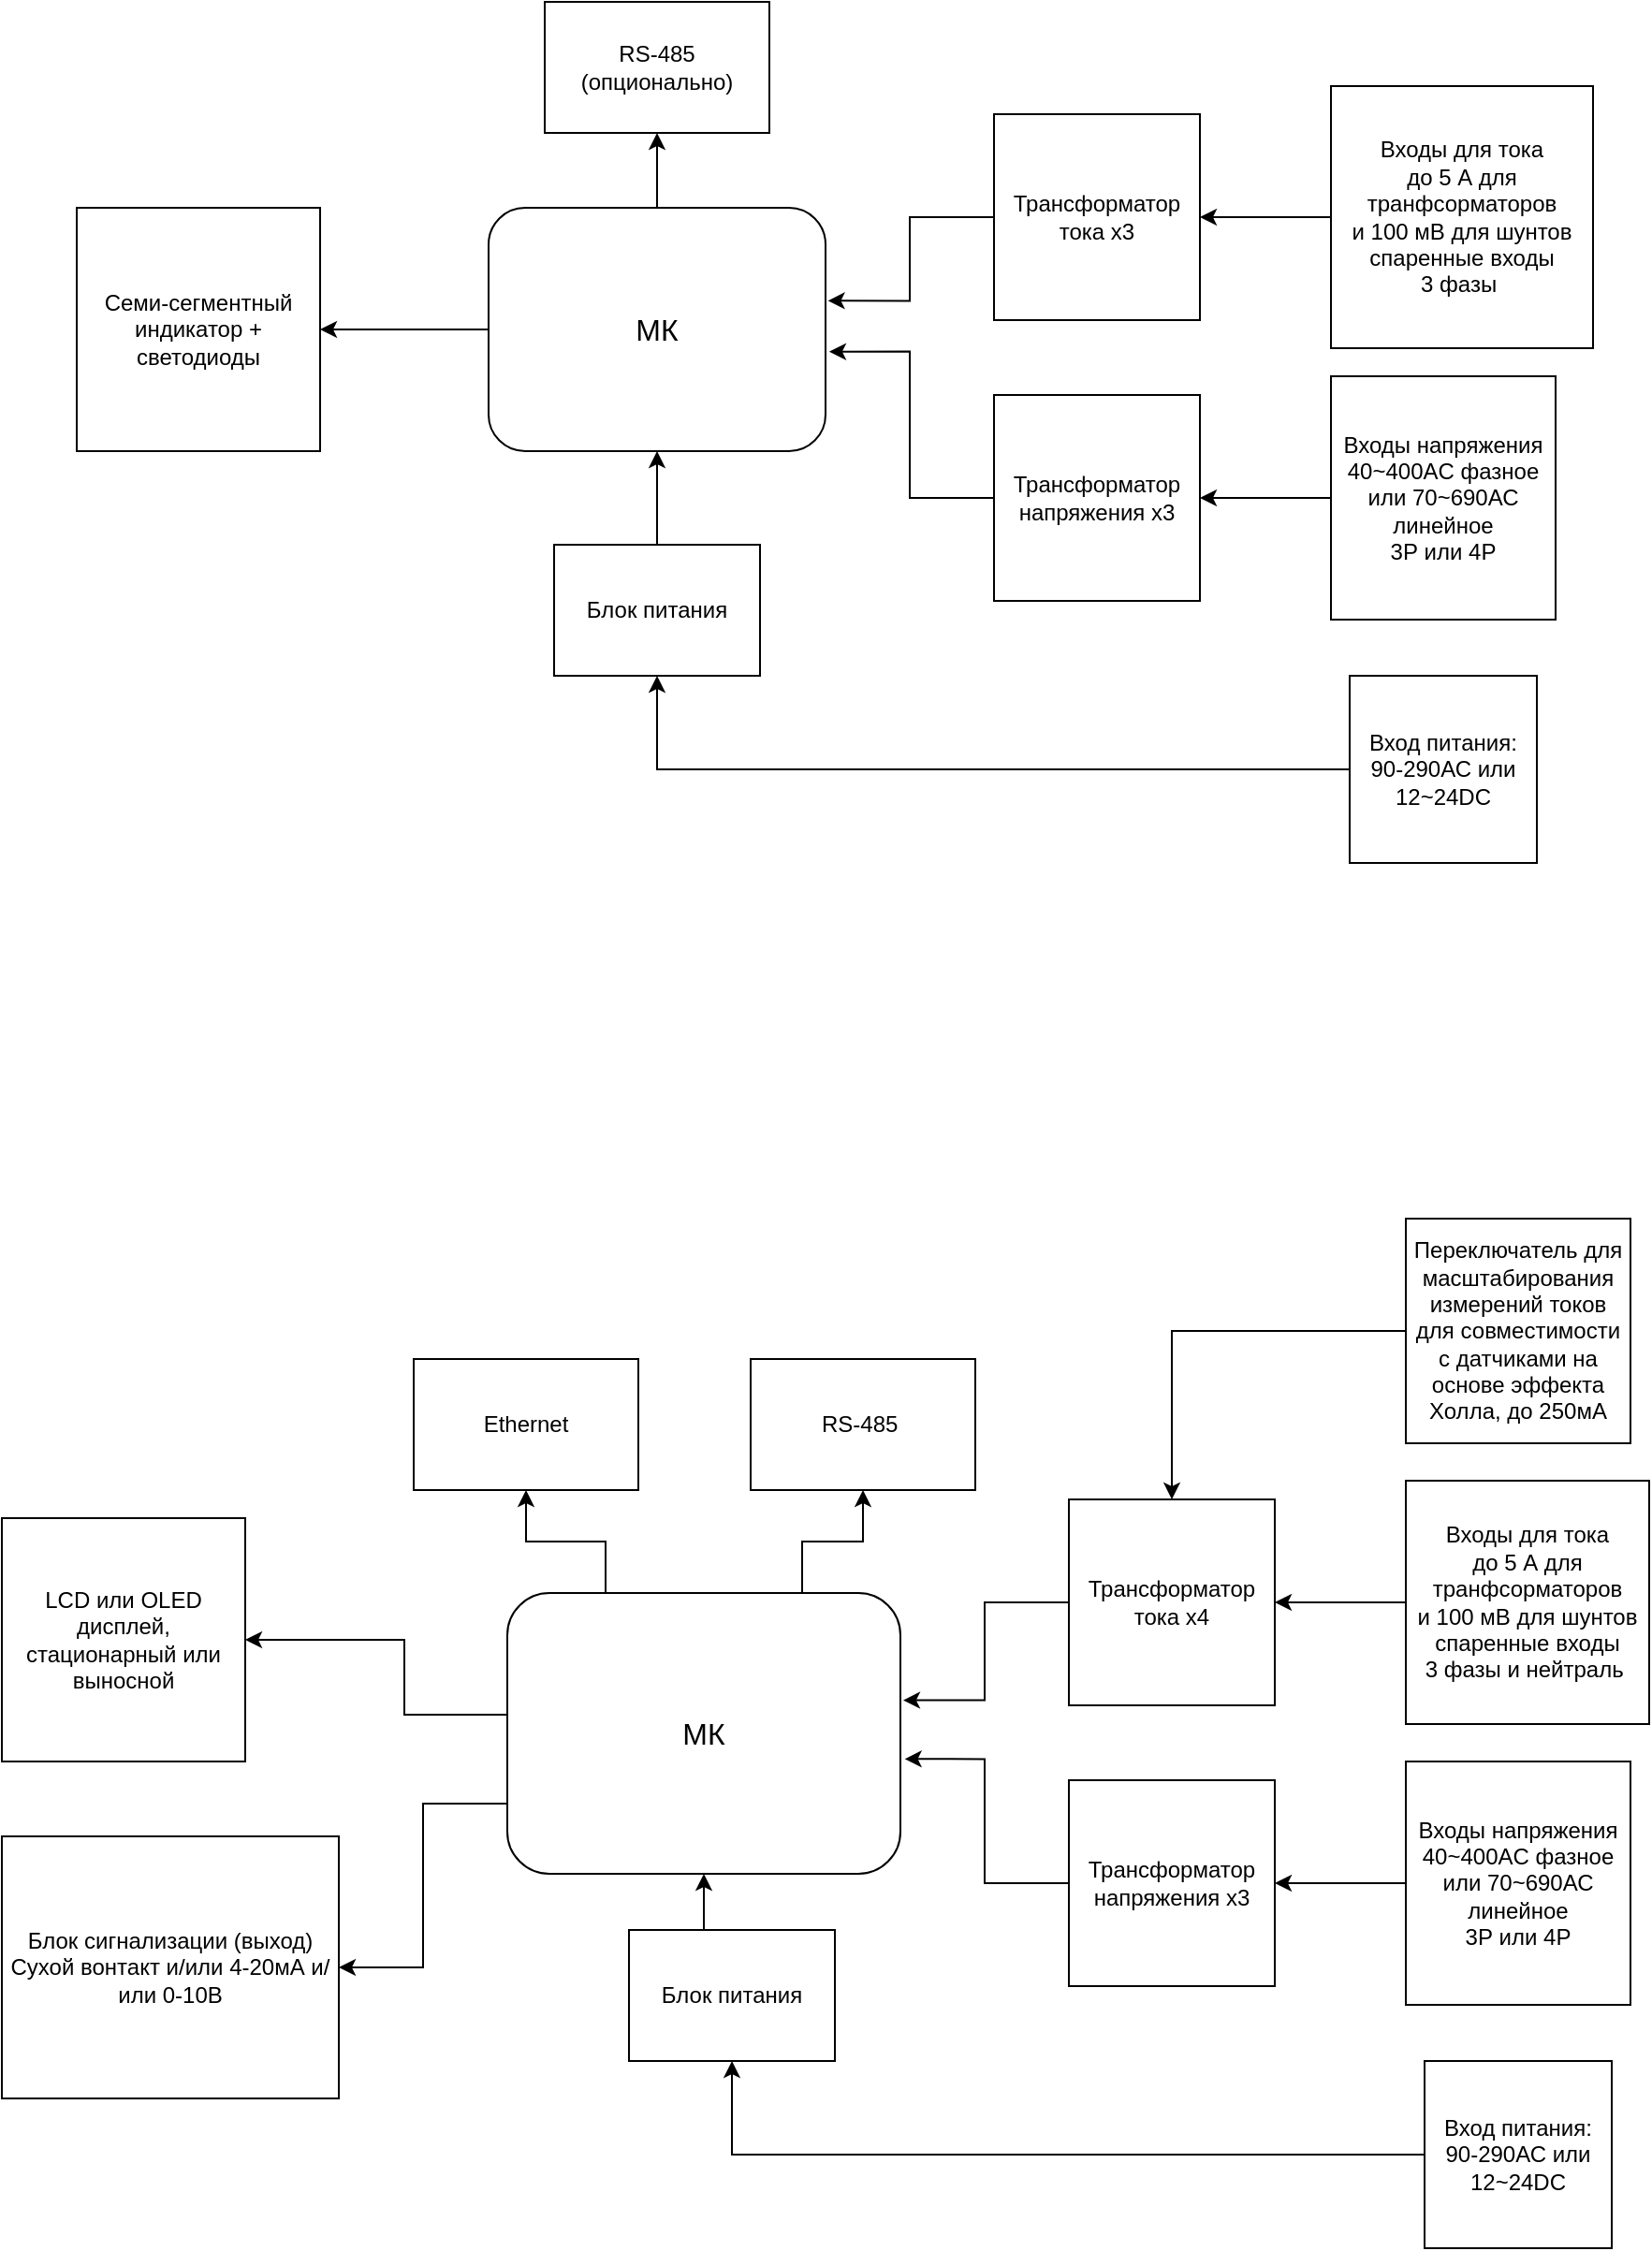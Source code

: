 <mxfile version="23.1.5" type="github">
  <diagram name="Страница — 1" id="n5297YDXWTuSqS-TeUuD">
    <mxGraphModel dx="1562" dy="818" grid="1" gridSize="10" guides="1" tooltips="1" connect="1" arrows="1" fold="1" page="1" pageScale="1" pageWidth="2339" pageHeight="3300" math="0" shadow="0">
      <root>
        <mxCell id="0" />
        <mxCell id="1" parent="0" />
        <mxCell id="Zt0sIPypEy9pdhqAK2nU-18" style="edgeStyle=orthogonalEdgeStyle;rounded=0;orthogonalLoop=1;jettySize=auto;html=1;exitX=0;exitY=0.5;exitDx=0;exitDy=0;entryX=1;entryY=0.5;entryDx=0;entryDy=0;" edge="1" parent="1" source="Zt0sIPypEy9pdhqAK2nU-1" target="Zt0sIPypEy9pdhqAK2nU-7">
          <mxGeometry relative="1" as="geometry" />
        </mxCell>
        <mxCell id="Zt0sIPypEy9pdhqAK2nU-19" style="edgeStyle=orthogonalEdgeStyle;rounded=0;orthogonalLoop=1;jettySize=auto;html=1;exitX=0.5;exitY=0;exitDx=0;exitDy=0;entryX=0.5;entryY=1;entryDx=0;entryDy=0;" edge="1" parent="1" source="Zt0sIPypEy9pdhqAK2nU-1" target="Zt0sIPypEy9pdhqAK2nU-4">
          <mxGeometry relative="1" as="geometry" />
        </mxCell>
        <mxCell id="Zt0sIPypEy9pdhqAK2nU-1" value="&lt;font style=&quot;font-size: 16px;&quot;&gt;МК&lt;/font&gt;" style="rounded=1;whiteSpace=wrap;html=1;" vertex="1" parent="1">
          <mxGeometry x="570" y="170" width="180" height="130" as="geometry" />
        </mxCell>
        <mxCell id="Zt0sIPypEy9pdhqAK2nU-2" value="Трансформатор напряжения х3" style="whiteSpace=wrap;html=1;aspect=fixed;" vertex="1" parent="1">
          <mxGeometry x="840" y="270" width="110" height="110" as="geometry" />
        </mxCell>
        <mxCell id="Zt0sIPypEy9pdhqAK2nU-3" value="Трансформатор тока х3" style="whiteSpace=wrap;html=1;aspect=fixed;" vertex="1" parent="1">
          <mxGeometry x="840" y="120" width="110" height="110" as="geometry" />
        </mxCell>
        <mxCell id="Zt0sIPypEy9pdhqAK2nU-4" value="RS-485 (опционально)" style="rounded=0;whiteSpace=wrap;html=1;" vertex="1" parent="1">
          <mxGeometry x="600" y="60" width="120" height="70" as="geometry" />
        </mxCell>
        <mxCell id="Zt0sIPypEy9pdhqAK2nU-17" style="edgeStyle=orthogonalEdgeStyle;rounded=0;orthogonalLoop=1;jettySize=auto;html=1;exitX=0.5;exitY=0;exitDx=0;exitDy=0;entryX=0.5;entryY=1;entryDx=0;entryDy=0;" edge="1" parent="1" source="Zt0sIPypEy9pdhqAK2nU-5" target="Zt0sIPypEy9pdhqAK2nU-1">
          <mxGeometry relative="1" as="geometry" />
        </mxCell>
        <mxCell id="Zt0sIPypEy9pdhqAK2nU-5" value="Блок питания" style="rounded=0;whiteSpace=wrap;html=1;" vertex="1" parent="1">
          <mxGeometry x="605" y="350" width="110" height="70" as="geometry" />
        </mxCell>
        <mxCell id="Zt0sIPypEy9pdhqAK2nU-14" style="edgeStyle=orthogonalEdgeStyle;rounded=0;orthogonalLoop=1;jettySize=auto;html=1;exitX=0;exitY=0.5;exitDx=0;exitDy=0;" edge="1" parent="1" source="Zt0sIPypEy9pdhqAK2nU-6" target="Zt0sIPypEy9pdhqAK2nU-2">
          <mxGeometry relative="1" as="geometry" />
        </mxCell>
        <mxCell id="Zt0sIPypEy9pdhqAK2nU-6" value="&amp;nbsp;Входы напряжения&amp;nbsp;&lt;div&gt;40~400AC фазное или 70~690АС линейное&lt;/div&gt;&lt;div&gt;3Р или 4Р&lt;/div&gt;" style="rounded=0;whiteSpace=wrap;html=1;" vertex="1" parent="1">
          <mxGeometry x="1020" y="260" width="120" height="130" as="geometry" />
        </mxCell>
        <mxCell id="Zt0sIPypEy9pdhqAK2nU-7" value="Семи-сегментный индикатор + светодиоды" style="rounded=0;whiteSpace=wrap;html=1;" vertex="1" parent="1">
          <mxGeometry x="350" y="170" width="130" height="130" as="geometry" />
        </mxCell>
        <mxCell id="Zt0sIPypEy9pdhqAK2nU-16" style="edgeStyle=orthogonalEdgeStyle;rounded=0;orthogonalLoop=1;jettySize=auto;html=1;exitX=0;exitY=0.5;exitDx=0;exitDy=0;entryX=0.5;entryY=1;entryDx=0;entryDy=0;" edge="1" parent="1" source="Zt0sIPypEy9pdhqAK2nU-8" target="Zt0sIPypEy9pdhqAK2nU-5">
          <mxGeometry relative="1" as="geometry" />
        </mxCell>
        <mxCell id="Zt0sIPypEy9pdhqAK2nU-8" value="Вход питания: 90-290АС или 12~24DC" style="whiteSpace=wrap;html=1;aspect=fixed;" vertex="1" parent="1">
          <mxGeometry x="1030" y="420" width="100" height="100" as="geometry" />
        </mxCell>
        <mxCell id="Zt0sIPypEy9pdhqAK2nU-12" style="edgeStyle=orthogonalEdgeStyle;rounded=0;orthogonalLoop=1;jettySize=auto;html=1;exitX=0;exitY=0.5;exitDx=0;exitDy=0;entryX=1;entryY=0.5;entryDx=0;entryDy=0;" edge="1" parent="1" source="Zt0sIPypEy9pdhqAK2nU-10" target="Zt0sIPypEy9pdhqAK2nU-3">
          <mxGeometry relative="1" as="geometry" />
        </mxCell>
        <mxCell id="Zt0sIPypEy9pdhqAK2nU-10" value="Входы для тока&lt;br&gt;до 5 А для транфсорматоров&lt;br&gt;и 100 мВ для шунтов&lt;br&gt;спаренные входы&lt;br&gt;3 фазы&amp;nbsp;" style="whiteSpace=wrap;html=1;aspect=fixed;" vertex="1" parent="1">
          <mxGeometry x="1020" y="105" width="140" height="140" as="geometry" />
        </mxCell>
        <mxCell id="Zt0sIPypEy9pdhqAK2nU-13" style="edgeStyle=orthogonalEdgeStyle;rounded=0;orthogonalLoop=1;jettySize=auto;html=1;exitX=0;exitY=0.5;exitDx=0;exitDy=0;entryX=1.007;entryY=0.382;entryDx=0;entryDy=0;entryPerimeter=0;" edge="1" parent="1" source="Zt0sIPypEy9pdhqAK2nU-3" target="Zt0sIPypEy9pdhqAK2nU-1">
          <mxGeometry relative="1" as="geometry" />
        </mxCell>
        <mxCell id="Zt0sIPypEy9pdhqAK2nU-15" style="edgeStyle=orthogonalEdgeStyle;rounded=0;orthogonalLoop=1;jettySize=auto;html=1;exitX=0;exitY=0.5;exitDx=0;exitDy=0;entryX=1.011;entryY=0.591;entryDx=0;entryDy=0;entryPerimeter=0;" edge="1" parent="1" source="Zt0sIPypEy9pdhqAK2nU-2" target="Zt0sIPypEy9pdhqAK2nU-1">
          <mxGeometry relative="1" as="geometry" />
        </mxCell>
        <mxCell id="Zt0sIPypEy9pdhqAK2nU-20" style="edgeStyle=orthogonalEdgeStyle;rounded=0;orthogonalLoop=1;jettySize=auto;html=1;exitX=0;exitY=0.5;exitDx=0;exitDy=0;entryX=1;entryY=0.5;entryDx=0;entryDy=0;" edge="1" parent="1" source="Zt0sIPypEy9pdhqAK2nU-22" target="Zt0sIPypEy9pdhqAK2nU-30">
          <mxGeometry relative="1" as="geometry">
            <Array as="points">
              <mxPoint x="525" y="975" />
              <mxPoint x="525" y="935" />
            </Array>
          </mxGeometry>
        </mxCell>
        <mxCell id="Zt0sIPypEy9pdhqAK2nU-40" style="edgeStyle=orthogonalEdgeStyle;rounded=0;orthogonalLoop=1;jettySize=auto;html=1;exitX=0;exitY=0.75;exitDx=0;exitDy=0;entryX=1;entryY=0.5;entryDx=0;entryDy=0;" edge="1" parent="1" source="Zt0sIPypEy9pdhqAK2nU-22" target="Zt0sIPypEy9pdhqAK2nU-39">
          <mxGeometry relative="1" as="geometry" />
        </mxCell>
        <mxCell id="Zt0sIPypEy9pdhqAK2nU-41" style="edgeStyle=orthogonalEdgeStyle;rounded=0;orthogonalLoop=1;jettySize=auto;html=1;exitX=0.25;exitY=0;exitDx=0;exitDy=0;entryX=0.5;entryY=1;entryDx=0;entryDy=0;" edge="1" parent="1" source="Zt0sIPypEy9pdhqAK2nU-22" target="Zt0sIPypEy9pdhqAK2nU-37">
          <mxGeometry relative="1" as="geometry" />
        </mxCell>
        <mxCell id="Zt0sIPypEy9pdhqAK2nU-42" style="edgeStyle=orthogonalEdgeStyle;rounded=0;orthogonalLoop=1;jettySize=auto;html=1;exitX=0.75;exitY=0;exitDx=0;exitDy=0;entryX=0.5;entryY=1;entryDx=0;entryDy=0;" edge="1" parent="1" source="Zt0sIPypEy9pdhqAK2nU-22" target="Zt0sIPypEy9pdhqAK2nU-25">
          <mxGeometry relative="1" as="geometry" />
        </mxCell>
        <mxCell id="Zt0sIPypEy9pdhqAK2nU-22" value="&lt;font style=&quot;font-size: 16px;&quot;&gt;МК&lt;/font&gt;" style="rounded=1;whiteSpace=wrap;html=1;" vertex="1" parent="1">
          <mxGeometry x="580" y="910" width="210" height="150" as="geometry" />
        </mxCell>
        <mxCell id="Zt0sIPypEy9pdhqAK2nU-23" value="Трансформатор напряжения х3" style="whiteSpace=wrap;html=1;aspect=fixed;" vertex="1" parent="1">
          <mxGeometry x="880" y="1010" width="110" height="110" as="geometry" />
        </mxCell>
        <mxCell id="Zt0sIPypEy9pdhqAK2nU-24" value="Трансформатор тока х4" style="whiteSpace=wrap;html=1;aspect=fixed;" vertex="1" parent="1">
          <mxGeometry x="880" y="860" width="110" height="110" as="geometry" />
        </mxCell>
        <mxCell id="Zt0sIPypEy9pdhqAK2nU-25" value="RS-485&amp;nbsp;" style="rounded=0;whiteSpace=wrap;html=1;" vertex="1" parent="1">
          <mxGeometry x="710" y="785" width="120" height="70" as="geometry" />
        </mxCell>
        <mxCell id="Zt0sIPypEy9pdhqAK2nU-26" style="edgeStyle=orthogonalEdgeStyle;rounded=0;orthogonalLoop=1;jettySize=auto;html=1;exitX=0.5;exitY=0;exitDx=0;exitDy=0;entryX=0.5;entryY=1;entryDx=0;entryDy=0;" edge="1" parent="1" source="Zt0sIPypEy9pdhqAK2nU-27" target="Zt0sIPypEy9pdhqAK2nU-22">
          <mxGeometry relative="1" as="geometry" />
        </mxCell>
        <mxCell id="Zt0sIPypEy9pdhqAK2nU-27" value="Блок питания" style="rounded=0;whiteSpace=wrap;html=1;" vertex="1" parent="1">
          <mxGeometry x="645" y="1090" width="110" height="70" as="geometry" />
        </mxCell>
        <mxCell id="Zt0sIPypEy9pdhqAK2nU-28" style="edgeStyle=orthogonalEdgeStyle;rounded=0;orthogonalLoop=1;jettySize=auto;html=1;exitX=0;exitY=0.5;exitDx=0;exitDy=0;" edge="1" parent="1" source="Zt0sIPypEy9pdhqAK2nU-29" target="Zt0sIPypEy9pdhqAK2nU-23">
          <mxGeometry relative="1" as="geometry" />
        </mxCell>
        <mxCell id="Zt0sIPypEy9pdhqAK2nU-29" value="&amp;nbsp;Входы напряжения&amp;nbsp;&lt;div&gt;40~400AC фазное или 70~690АС линейное&lt;/div&gt;&lt;div&gt;3Р или 4Р&lt;/div&gt;" style="rounded=0;whiteSpace=wrap;html=1;" vertex="1" parent="1">
          <mxGeometry x="1060" y="1000" width="120" height="130" as="geometry" />
        </mxCell>
        <mxCell id="Zt0sIPypEy9pdhqAK2nU-30" value="LCD или OLED дисплей, стационарный или выносной" style="rounded=0;whiteSpace=wrap;html=1;" vertex="1" parent="1">
          <mxGeometry x="310" y="870" width="130" height="130" as="geometry" />
        </mxCell>
        <mxCell id="Zt0sIPypEy9pdhqAK2nU-31" style="edgeStyle=orthogonalEdgeStyle;rounded=0;orthogonalLoop=1;jettySize=auto;html=1;exitX=0;exitY=0.5;exitDx=0;exitDy=0;entryX=0.5;entryY=1;entryDx=0;entryDy=0;" edge="1" parent="1" source="Zt0sIPypEy9pdhqAK2nU-32" target="Zt0sIPypEy9pdhqAK2nU-27">
          <mxGeometry relative="1" as="geometry" />
        </mxCell>
        <mxCell id="Zt0sIPypEy9pdhqAK2nU-32" value="Вход питания: 90-290АС или 12~24DC" style="whiteSpace=wrap;html=1;aspect=fixed;" vertex="1" parent="1">
          <mxGeometry x="1070" y="1160" width="100" height="100" as="geometry" />
        </mxCell>
        <mxCell id="Zt0sIPypEy9pdhqAK2nU-33" style="edgeStyle=orthogonalEdgeStyle;rounded=0;orthogonalLoop=1;jettySize=auto;html=1;exitX=0;exitY=0.5;exitDx=0;exitDy=0;entryX=1;entryY=0.5;entryDx=0;entryDy=0;" edge="1" parent="1" source="Zt0sIPypEy9pdhqAK2nU-34" target="Zt0sIPypEy9pdhqAK2nU-24">
          <mxGeometry relative="1" as="geometry" />
        </mxCell>
        <mxCell id="Zt0sIPypEy9pdhqAK2nU-34" value="Входы для тока&lt;br&gt;до 5 А для транфсорматоров&lt;br&gt;и 100 мВ для шунтов&lt;br&gt;спаренные входы&lt;br&gt;3 фазы и нейтраль&amp;nbsp;" style="whiteSpace=wrap;html=1;aspect=fixed;" vertex="1" parent="1">
          <mxGeometry x="1060" y="850" width="130" height="130" as="geometry" />
        </mxCell>
        <mxCell id="Zt0sIPypEy9pdhqAK2nU-35" style="edgeStyle=orthogonalEdgeStyle;rounded=0;orthogonalLoop=1;jettySize=auto;html=1;exitX=0;exitY=0.5;exitDx=0;exitDy=0;entryX=1.007;entryY=0.382;entryDx=0;entryDy=0;entryPerimeter=0;" edge="1" parent="1" source="Zt0sIPypEy9pdhqAK2nU-24" target="Zt0sIPypEy9pdhqAK2nU-22">
          <mxGeometry relative="1" as="geometry" />
        </mxCell>
        <mxCell id="Zt0sIPypEy9pdhqAK2nU-36" style="edgeStyle=orthogonalEdgeStyle;rounded=0;orthogonalLoop=1;jettySize=auto;html=1;exitX=0;exitY=0.5;exitDx=0;exitDy=0;entryX=1.011;entryY=0.591;entryDx=0;entryDy=0;entryPerimeter=0;" edge="1" parent="1" source="Zt0sIPypEy9pdhqAK2nU-23" target="Zt0sIPypEy9pdhqAK2nU-22">
          <mxGeometry relative="1" as="geometry" />
        </mxCell>
        <mxCell id="Zt0sIPypEy9pdhqAK2nU-37" value="Ethernet" style="rounded=0;whiteSpace=wrap;html=1;" vertex="1" parent="1">
          <mxGeometry x="530" y="785" width="120" height="70" as="geometry" />
        </mxCell>
        <mxCell id="Zt0sIPypEy9pdhqAK2nU-39" value="Блок сигнализации (выход)&lt;br&gt;Сухой вонтакт и/или 4-20мА и/или 0-10В" style="rounded=0;whiteSpace=wrap;html=1;" vertex="1" parent="1">
          <mxGeometry x="310" y="1040" width="180" height="140" as="geometry" />
        </mxCell>
        <mxCell id="Zt0sIPypEy9pdhqAK2nU-44" style="edgeStyle=orthogonalEdgeStyle;rounded=0;orthogonalLoop=1;jettySize=auto;html=1;exitX=0;exitY=0.5;exitDx=0;exitDy=0;entryX=0.5;entryY=0;entryDx=0;entryDy=0;" edge="1" parent="1" source="Zt0sIPypEy9pdhqAK2nU-43" target="Zt0sIPypEy9pdhqAK2nU-24">
          <mxGeometry relative="1" as="geometry" />
        </mxCell>
        <mxCell id="Zt0sIPypEy9pdhqAK2nU-43" value="Переключатель для масштабирования измерений токов для совместимости с датчиками на основе эффекта Холла, до 250мА" style="whiteSpace=wrap;html=1;aspect=fixed;" vertex="1" parent="1">
          <mxGeometry x="1060" y="710" width="120" height="120" as="geometry" />
        </mxCell>
      </root>
    </mxGraphModel>
  </diagram>
</mxfile>
